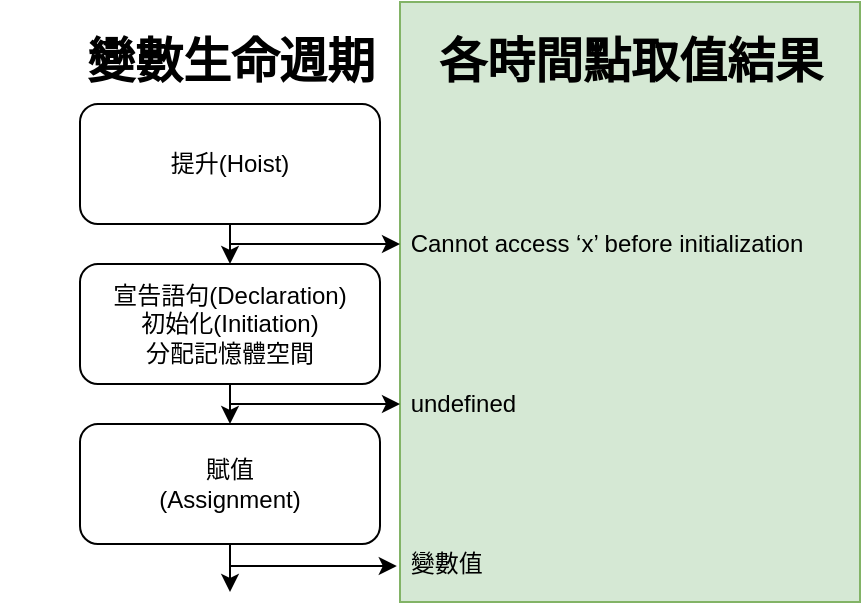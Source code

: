 <mxfile version="14.1.8" type="device"><diagram id="6mT75ainS8yZe1pBkYBR" name="Page-1"><mxGraphModel dx="1185" dy="588" grid="1" gridSize="10" guides="1" tooltips="1" connect="1" arrows="1" fold="1" page="1" pageScale="1" pageWidth="827" pageHeight="1169" math="0" shadow="0"><root><mxCell id="0"/><mxCell id="1" parent="0"/><mxCell id="yjImo6AawdrfxczpudMx-15" value="" style="rounded=0;whiteSpace=wrap;html=1;labelBackgroundColor=none;fillColor=#d5e8d4;strokeColor=#82b366;" vertex="1" parent="1"><mxGeometry x="320" y="40" width="230" height="300" as="geometry"/></mxCell><mxCell id="yjImo6AawdrfxczpudMx-7" style="edgeStyle=orthogonalEdgeStyle;rounded=0;orthogonalLoop=1;jettySize=auto;html=1;exitX=0.5;exitY=1;exitDx=0;exitDy=0;entryX=0.5;entryY=0;entryDx=0;entryDy=0;" edge="1" parent="1" source="yjImo6AawdrfxczpudMx-1" target="yjImo6AawdrfxczpudMx-4"><mxGeometry relative="1" as="geometry"/></mxCell><mxCell id="yjImo6AawdrfxczpudMx-24" style="edgeStyle=orthogonalEdgeStyle;rounded=0;orthogonalLoop=1;jettySize=auto;html=1;exitX=0.5;exitY=1;exitDx=0;exitDy=0;entryX=0;entryY=0.5;entryDx=0;entryDy=0;" edge="1" parent="1" source="yjImo6AawdrfxczpudMx-1" target="yjImo6AawdrfxczpudMx-12"><mxGeometry relative="1" as="geometry"><Array as="points"><mxPoint x="235" y="161"/></Array></mxGeometry></mxCell><mxCell id="yjImo6AawdrfxczpudMx-1" value="提升(Hoist)" style="rounded=1;whiteSpace=wrap;html=1;" vertex="1" parent="1"><mxGeometry x="160" y="91" width="150" height="60" as="geometry"/></mxCell><mxCell id="yjImo6AawdrfxczpudMx-6" style="edgeStyle=orthogonalEdgeStyle;rounded=0;orthogonalLoop=1;jettySize=auto;html=1;exitX=0.5;exitY=1;exitDx=0;exitDy=0;entryX=0.5;entryY=0;entryDx=0;entryDy=0;" edge="1" parent="1" source="yjImo6AawdrfxczpudMx-4" target="yjImo6AawdrfxczpudMx-5"><mxGeometry relative="1" as="geometry"><mxPoint x="240" y="261" as="targetPoint"/></mxGeometry></mxCell><mxCell id="yjImo6AawdrfxczpudMx-23" style="edgeStyle=orthogonalEdgeStyle;rounded=0;orthogonalLoop=1;jettySize=auto;html=1;exitX=0.5;exitY=1;exitDx=0;exitDy=0;" edge="1" parent="1" source="yjImo6AawdrfxczpudMx-4"><mxGeometry relative="1" as="geometry"><mxPoint x="320" y="241" as="targetPoint"/><Array as="points"><mxPoint x="235" y="241"/></Array></mxGeometry></mxCell><mxCell id="yjImo6AawdrfxczpudMx-4" value="宣告語句(Declaration)&lt;br&gt;初始化(Initiation)&lt;br&gt;分配記憶體空間" style="rounded=1;whiteSpace=wrap;html=1;" vertex="1" parent="1"><mxGeometry x="160" y="171" width="150" height="60" as="geometry"/></mxCell><mxCell id="yjImo6AawdrfxczpudMx-30" style="edgeStyle=orthogonalEdgeStyle;rounded=0;orthogonalLoop=1;jettySize=auto;html=1;exitX=0.5;exitY=1;exitDx=0;exitDy=0;entryX=-0.007;entryY=0.534;entryDx=0;entryDy=0;entryPerimeter=0;" edge="1" parent="1" source="yjImo6AawdrfxczpudMx-5" target="yjImo6AawdrfxczpudMx-10"><mxGeometry relative="1" as="geometry"><Array as="points"><mxPoint x="235" y="322"/><mxPoint x="318" y="322"/></Array></mxGeometry></mxCell><mxCell id="yjImo6AawdrfxczpudMx-31" style="edgeStyle=orthogonalEdgeStyle;rounded=0;orthogonalLoop=1;jettySize=auto;html=1;exitX=0.5;exitY=1;exitDx=0;exitDy=0;" edge="1" parent="1" source="yjImo6AawdrfxczpudMx-5"><mxGeometry relative="1" as="geometry"><mxPoint x="235" y="335" as="targetPoint"/></mxGeometry></mxCell><mxCell id="yjImo6AawdrfxczpudMx-5" value="賦值&lt;br&gt;(Assignment)" style="rounded=1;whiteSpace=wrap;html=1;" vertex="1" parent="1"><mxGeometry x="160" y="251" width="150" height="60" as="geometry"/></mxCell><mxCell id="yjImo6AawdrfxczpudMx-10" value="&amp;nbsp;變數值" style="text;html=1;strokeColor=none;fillColor=none;align=left;verticalAlign=middle;whiteSpace=wrap;rounded=0;" vertex="1" parent="1"><mxGeometry x="320" y="311" width="230" height="20" as="geometry"/></mxCell><mxCell id="yjImo6AawdrfxczpudMx-11" value="&amp;nbsp;undefined" style="text;html=1;strokeColor=none;fillColor=none;align=left;verticalAlign=middle;whiteSpace=wrap;rounded=0;" vertex="1" parent="1"><mxGeometry x="320" y="231" width="230" height="20" as="geometry"/></mxCell><mxCell id="yjImo6AawdrfxczpudMx-12" value="&amp;nbsp;Cannot access ‘x’ before initialization" style="text;html=1;strokeColor=none;fillColor=none;align=left;verticalAlign=middle;whiteSpace=wrap;rounded=0;" vertex="1" parent="1"><mxGeometry x="320" y="151" width="230" height="20" as="geometry"/></mxCell><mxCell id="yjImo6AawdrfxczpudMx-18" value="各時間點取值結果" style="text;strokeColor=none;fillColor=none;html=1;fontSize=24;fontStyle=1;verticalAlign=middle;align=center;labelBackgroundColor=none;" vertex="1" parent="1"><mxGeometry x="320" y="50" width="230" height="40" as="geometry"/></mxCell><mxCell id="yjImo6AawdrfxczpudMx-28" value="變數生命週期" style="text;strokeColor=none;fillColor=none;html=1;fontSize=24;fontStyle=1;verticalAlign=middle;align=center;labelBackgroundColor=none;" vertex="1" parent="1"><mxGeometry x="120" y="50" width="230" height="40" as="geometry"/></mxCell></root></mxGraphModel></diagram></mxfile>